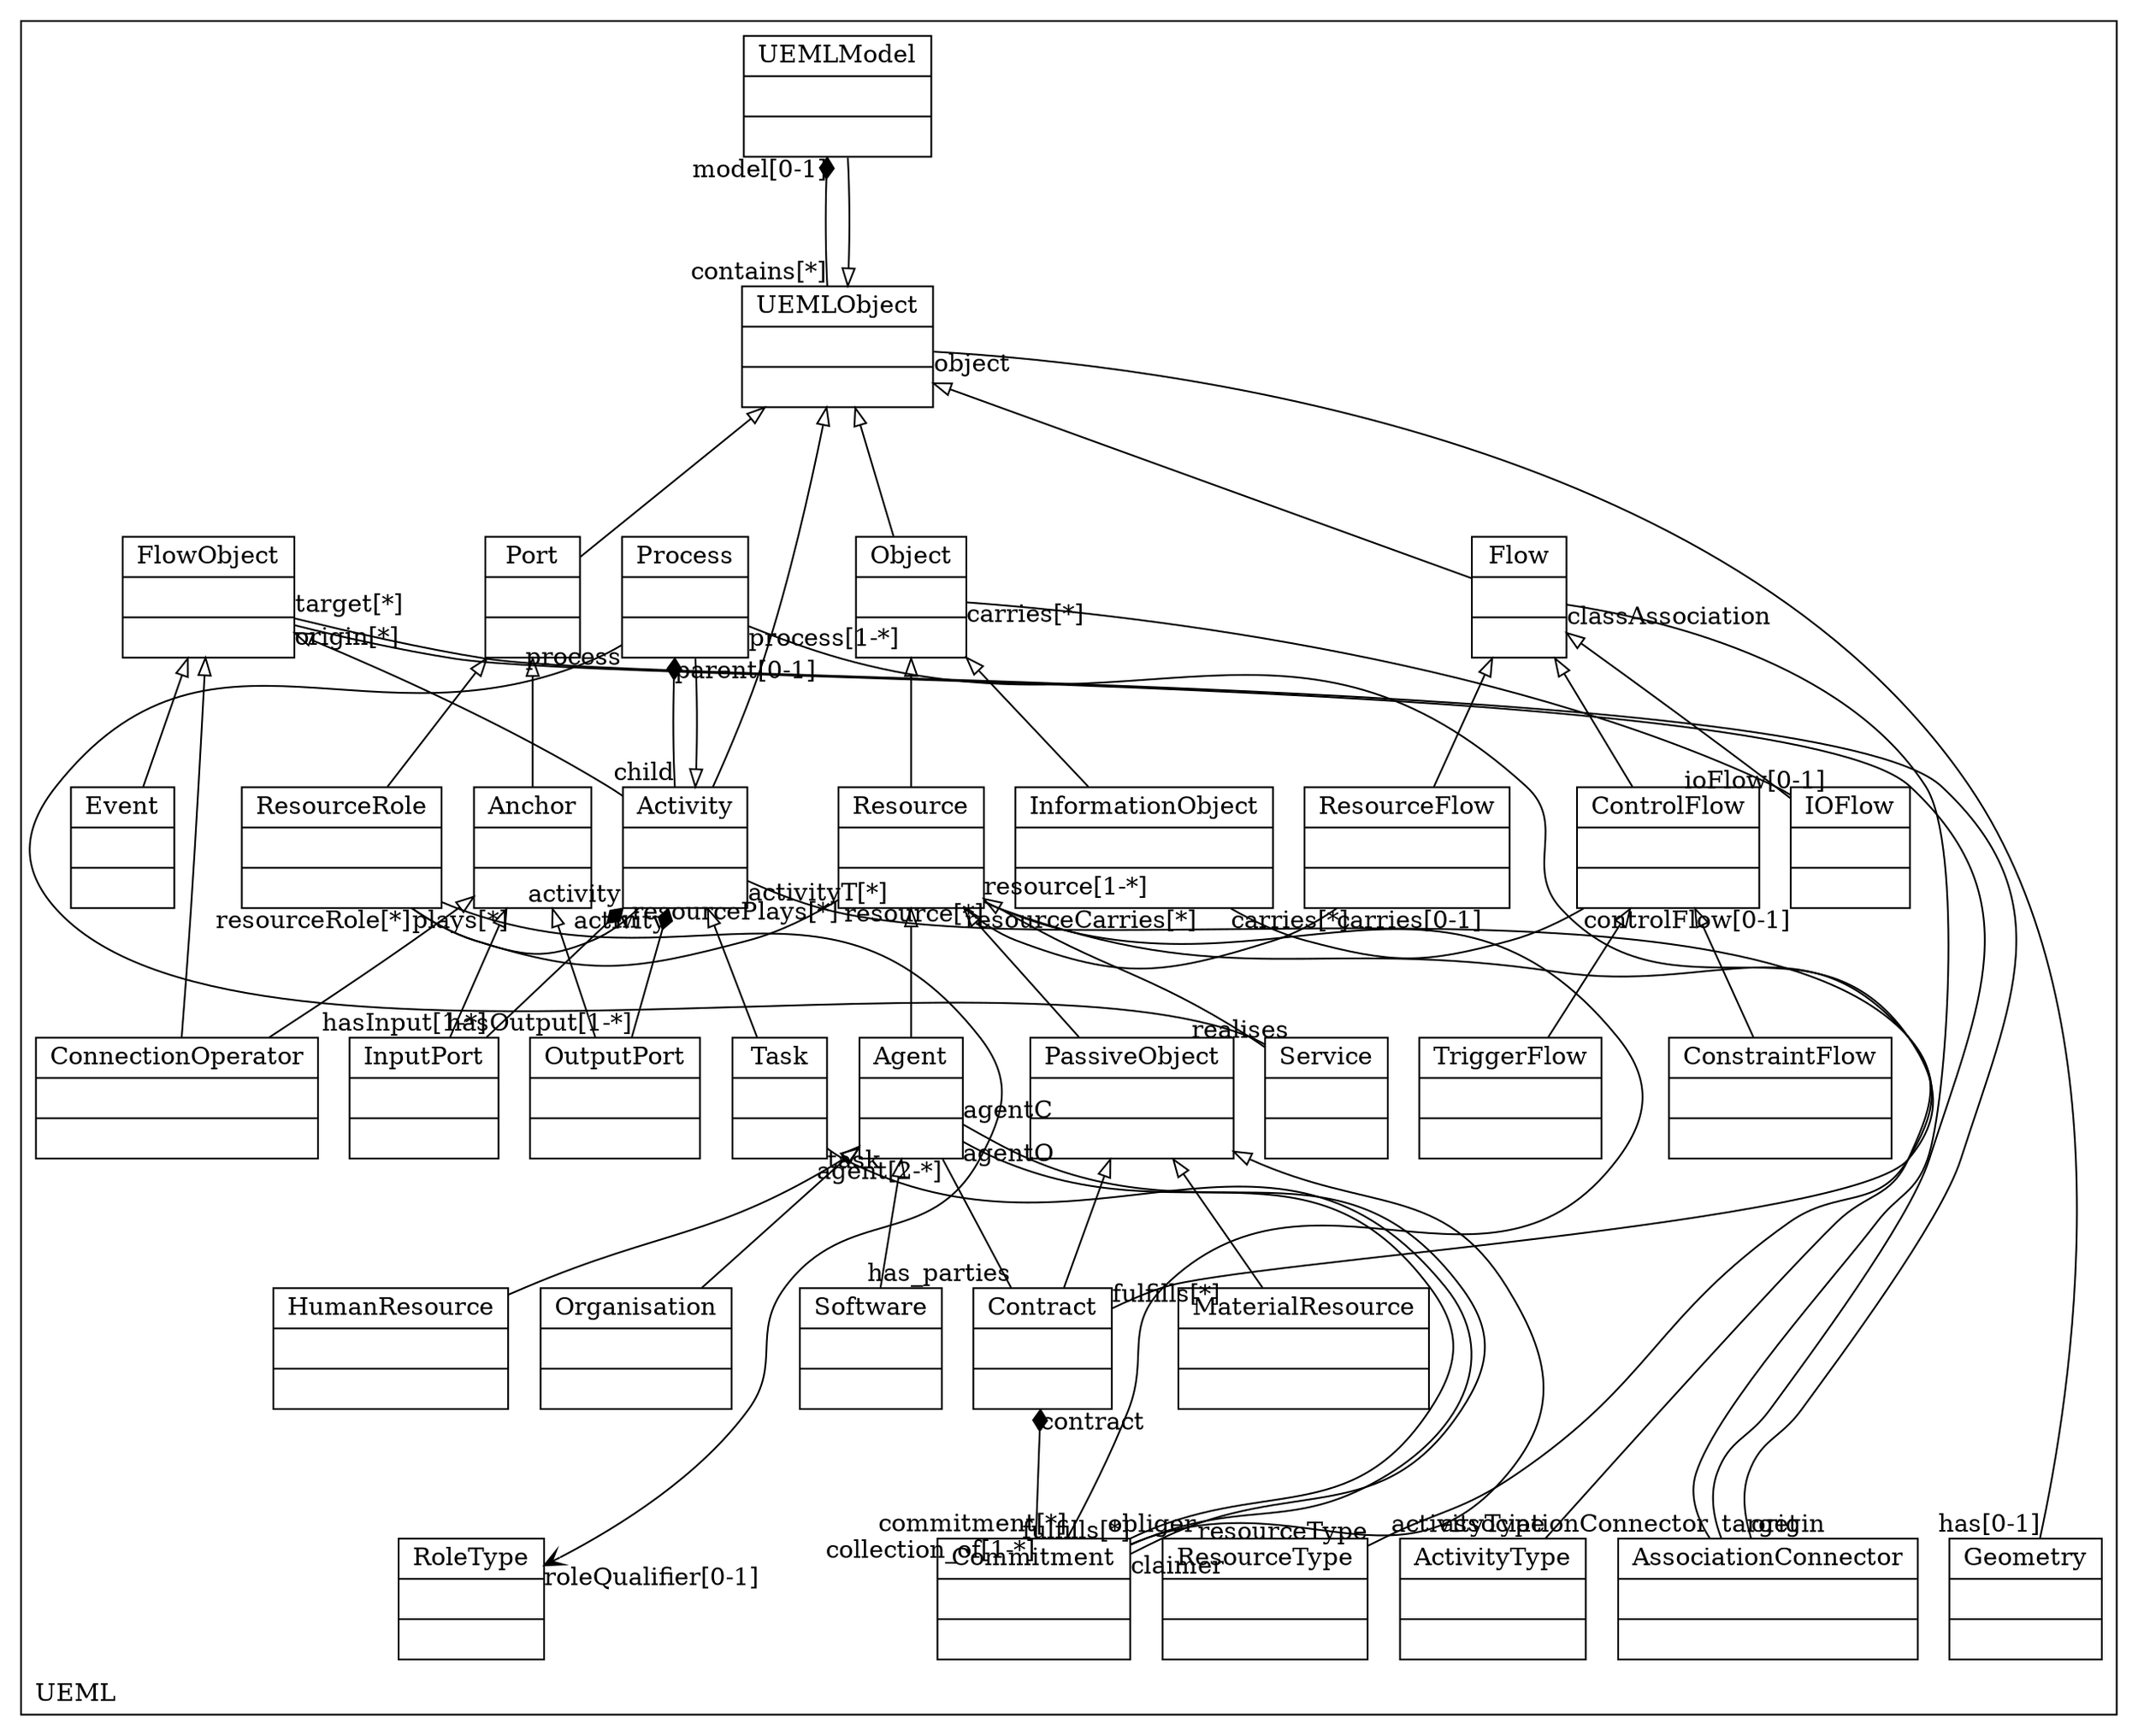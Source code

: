 digraph "KM3 Model in DOT" {
graph[rankdir=BT,labeljust=l,labelloc=t,nodeSep=0.75,compound=true];
 subgraph "cluster_UEML"{
labelloc=t
color=black
label=UEML
 node[shape=record];
UEMLObject[label="{UEMLObject| | }"]
 UEMLObject->Geometry[arrowhead=none,arrowtail=none,headlabel="has[0-1]",taillabel="object",group=Geometry,minlen=2,constraint=false,]
 UEMLObject->UEMLModel[arrowhead=diamond,arrowtail=none,headlabel="model[0-1]",taillabel="contains[*]",group=UEMLModel,minlen=2,constraint=true,]
;
 node[shape=record];
UEMLModel[label="{UEMLModel| | }"]
 UEMLModel->UEMLObject[arrowhead=onormal,group=UEMLObject,minlen=2,constraint=true,]
;
 node[shape=record];
Geometry[label="{Geometry| | }"]
;
 node[shape=record];
Port[label="{Port| | }"]
 Port->UEMLObject[arrowhead=onormal,group=UEMLObject,minlen=2,constraint=true,]
;
 node[shape=record];
Flow[label="{Flow| | }"]
 Flow->AssociationConnector[arrowhead=none,arrowtail=none,headlabel="associationConnector",taillabel="classAssociation",group=AssociationConnector,minlen=2,constraint=false,]
 Flow->UEMLObject[arrowhead=onormal,group=UEMLObject,minlen=2,constraint=true,]
;
 node[shape=record];
Activity[label="{Activity| | }"]
 Activity->Process[arrowhead=diamond,arrowtail=none,headlabel="parent[0-1]",taillabel="child",group=Process,minlen=2,constraint=true,]
 Activity->ActivityType[arrowhead=none,arrowtail=none,headlabel="activityType",taillabel="activityT[*]",group=ActivityType,minlen=2,constraint=false,]
 Activity->UEMLObject[arrowhead=onormal,group=UEMLObject,minlen=2,constraint=true,]
 Activity->FlowObject[arrowhead=onormal,group=FlowObject,minlen=2,constraint=true,]
;
 node[shape=record];
Object[label="{Object| | }"]
 Object->UEMLObject[arrowhead=onormal,group=UEMLObject,minlen=2,constraint=true,]
;
 node[shape=record];
InformationObject[label="{InformationObject| | }"]
 InformationObject->ControlFlow[arrowhead=none,arrowtail=none,headlabel="controlFlow[0-1]",taillabel="carries[*]",group=ControlFlow,minlen=2,constraint=false,]
 InformationObject->Object[arrowhead=onormal,group=Object,minlen=2,constraint=true,]
;
 node[shape=record];
Resource[label="{Resource| | }"]
 Resource->ResourceFlow[arrowhead=none,arrowtail=none,headlabel="carries[0-1]",taillabel="resourceCarries[*]",group=ResourceFlow,minlen=2,constraint=false,]
 Resource->ResourceType[arrowhead=none,arrowtail=none,headlabel="resourceType",taillabel="resource[*]",group=ResourceType,minlen=2,constraint=false,]
 Resource->Commitment[arrowhead=none,arrowtail=none,headlabel="commitment[*]",taillabel="resource[1-*]",group=Commitment,minlen=2,constraint=false,]
 Resource->Object[arrowhead=onormal,group=Object,minlen=2,constraint=true,]
;
 node[shape=record];
MaterialResource[label="{MaterialResource| | }"]
 MaterialResource->PassiveObject[arrowhead=onormal,group=PassiveObject,minlen=2,constraint=true,]
;
 node[shape=record];
HumanResource[label="{HumanResource| | }"]
 HumanResource->Agent[arrowhead=onormal,group=Agent,minlen=2,constraint=true,]
;
 node[shape=record];
ResourceFlow[label="{ResourceFlow| | }"]
 ResourceFlow->Flow[arrowhead=onormal,group=Flow,minlen=2,constraint=true,]
;
 node[shape=record];
IOFlow[label="{IOFlow| | }"]
 IOFlow->Object[arrowhead=none,arrowtail=none,headlabel="carries[*]",taillabel="ioFlow[0-1]",group=Object,minlen=2,constraint=false,]
 IOFlow->Flow[arrowhead=onormal,group=Flow,minlen=2,constraint=true,]
;
 node[shape=record];
ControlFlow[label="{ControlFlow| | }"]
 ControlFlow->Flow[arrowhead=onormal,group=Flow,minlen=2,constraint=true,]
;
 node[shape=record];
TriggerFlow[label="{TriggerFlow| | }"]
 TriggerFlow->ControlFlow[arrowhead=onormal,group=ControlFlow,minlen=2,constraint=true,]
;
 node[shape=record];
ConstraintFlow[label="{ConstraintFlow| | }"]
 ConstraintFlow->ControlFlow[arrowhead=onormal,group=ControlFlow,minlen=2,constraint=true,]
;
 node[shape=record];
ResourceRole[label="{ResourceRole| | }"]
 ResourceRole->Resource[arrowhead=none,arrowtail=none,headlabel="resourcePlays[*]",taillabel="plays[*]",group=Resource,minlen=2,constraint=false,]
 ResourceRole->RoleType[arrowhead=vee,arrowtail=none,headlabel="roleQualifier[0-1]",group=RoleType,minlen=2,constraint=false,]
 ResourceRole->Activity[arrowhead=none,arrowtail=none,headlabel="in",taillabel="resourceRole[*]",group=Activity,minlen=2,constraint=false,]
 ResourceRole->Port[arrowhead=onormal,group=Port,minlen=2,constraint=true,]
;
 node[shape=record];
RoleType[label="{RoleType| | }"]
;
 node[shape=record];
Anchor[label="{Anchor| | }"]
 Anchor->Port[arrowhead=onormal,group=Port,minlen=2,constraint=true,]
;
 node[shape=record];
OutputPort[label="{OutputPort| | }"]
 OutputPort->Activity[arrowhead=diamond,arrowtail=none,headlabel="activity",taillabel="hasOutput[1-*]",group=Activity,minlen=2,constraint=true,]
 OutputPort->Anchor[arrowhead=onormal,group=Anchor,minlen=2,constraint=true,]
;
 node[shape=record];
InputPort[label="{InputPort| | }"]
 InputPort->Activity[arrowhead=diamond,arrowtail=none,headlabel="activity",taillabel="hasInput[1-*]",group=Activity,minlen=2,constraint=true,]
 InputPort->Anchor[arrowhead=onormal,group=Anchor,minlen=2,constraint=true,]
;
 node[shape=record];
ConnectionOperator[label="{ConnectionOperator| | }"]
 ConnectionOperator->Anchor[arrowhead=onormal,group=Anchor,minlen=2,constraint=true,]
 ConnectionOperator->FlowObject[arrowhead=onormal,group=FlowObject,minlen=2,constraint=true,]
;
 node[shape=record];
AssociationConnector[label="{AssociationConnector| | }"]
;
 node[shape=record];
FlowObject[label="{FlowObject| | }"]
 FlowObject->AssociationConnector[arrowhead=none,arrowtail=none,headlabel="target",taillabel="origin[*]",group=AssociationConnector,minlen=2,constraint=false,]
 FlowObject->AssociationConnector[arrowhead=none,arrowtail=none,headlabel="origin",taillabel="target[*]",group=AssociationConnector,minlen=2,constraint=false,]
;
 node[shape=record];
Event[label="{Event| | }"]
 Event->FlowObject[arrowhead=onormal,group=FlowObject,minlen=2,constraint=true,]
;
 node[shape=record];
ResourceType[label="{ResourceType| | }"]
;
 node[shape=record];
ActivityType[label="{ActivityType| | }"]
;
 node[shape=record];
PassiveObject[label="{PassiveObject| | }"]
 PassiveObject->Resource[arrowhead=onormal,group=Resource,minlen=2,constraint=true,]
;
 node[shape=record];
Commitment[label="{Commitment| | }"]
 Commitment->Task[arrowhead=none,arrowtail=none,headlabel="task",taillabel="fulfills[*]",group=Task,minlen=2,constraint=false,]
 Commitment->Agent[arrowhead=none,arrowtail=none,headlabel="agentO",taillabel="obliger",group=Agent,minlen=2,constraint=false,]
 Commitment->Agent[arrowhead=none,arrowtail=none,headlabel="agentC",taillabel="claimer",group=Agent,minlen=2,constraint=false,]
 Commitment->Contract[arrowhead=diamond,arrowtail=none,headlabel="contract",taillabel="collection_of[1-*]",group=Contract,minlen=2,constraint=true,]
 Commitment->PassiveObject[arrowhead=onormal,group=PassiveObject,minlen=2,constraint=true,]
;
 node[shape=record];
Software[label="{Software| | }"]
 Software->Agent[arrowhead=onormal,group=Agent,minlen=2,constraint=true,]
;
 node[shape=record];
Organisation[label="{Organisation| | }"]
 Organisation->Agent[arrowhead=onormal,group=Agent,minlen=2,constraint=true,]
;
 node[shape=record];
Process[label="{Process| | }"]
 Process->Service[arrowhead=none,arrowtail=none,headlabel="realises",taillabel="process",group=Service,minlen=2,constraint=false,]
 Process->Activity[arrowhead=onormal,group=Activity,minlen=2,constraint=true,]
;
 node[shape=record];
Service[label="{Service| | }"]
 Service->Resource[arrowhead=onormal,group=Resource,minlen=2,constraint=true,]
;
 node[shape=record];
Agent[label="{Agent| | }"]
 Agent->Resource[arrowhead=onormal,group=Resource,minlen=2,constraint=true,]
;
 node[shape=record];
Contract[label="{Contract| | }"]
 Contract->Process[arrowhead=none,arrowtail=none,headlabel="process[1-*]",taillabel="fulfills[*]",group=Process,minlen=2,constraint=false,]
 Contract->Agent[arrowhead=none,arrowtail=none,headlabel="agent[2-*]",taillabel="has_parties",group=Agent,minlen=2,constraint=false,]
 Contract->PassiveObject[arrowhead=onormal,group=PassiveObject,minlen=2,constraint=true,]
;
 node[shape=record];
Task[label="{Task| | }"]
 Task->Activity[arrowhead=onormal,group=Activity,minlen=2,constraint=true,]
;

}
}